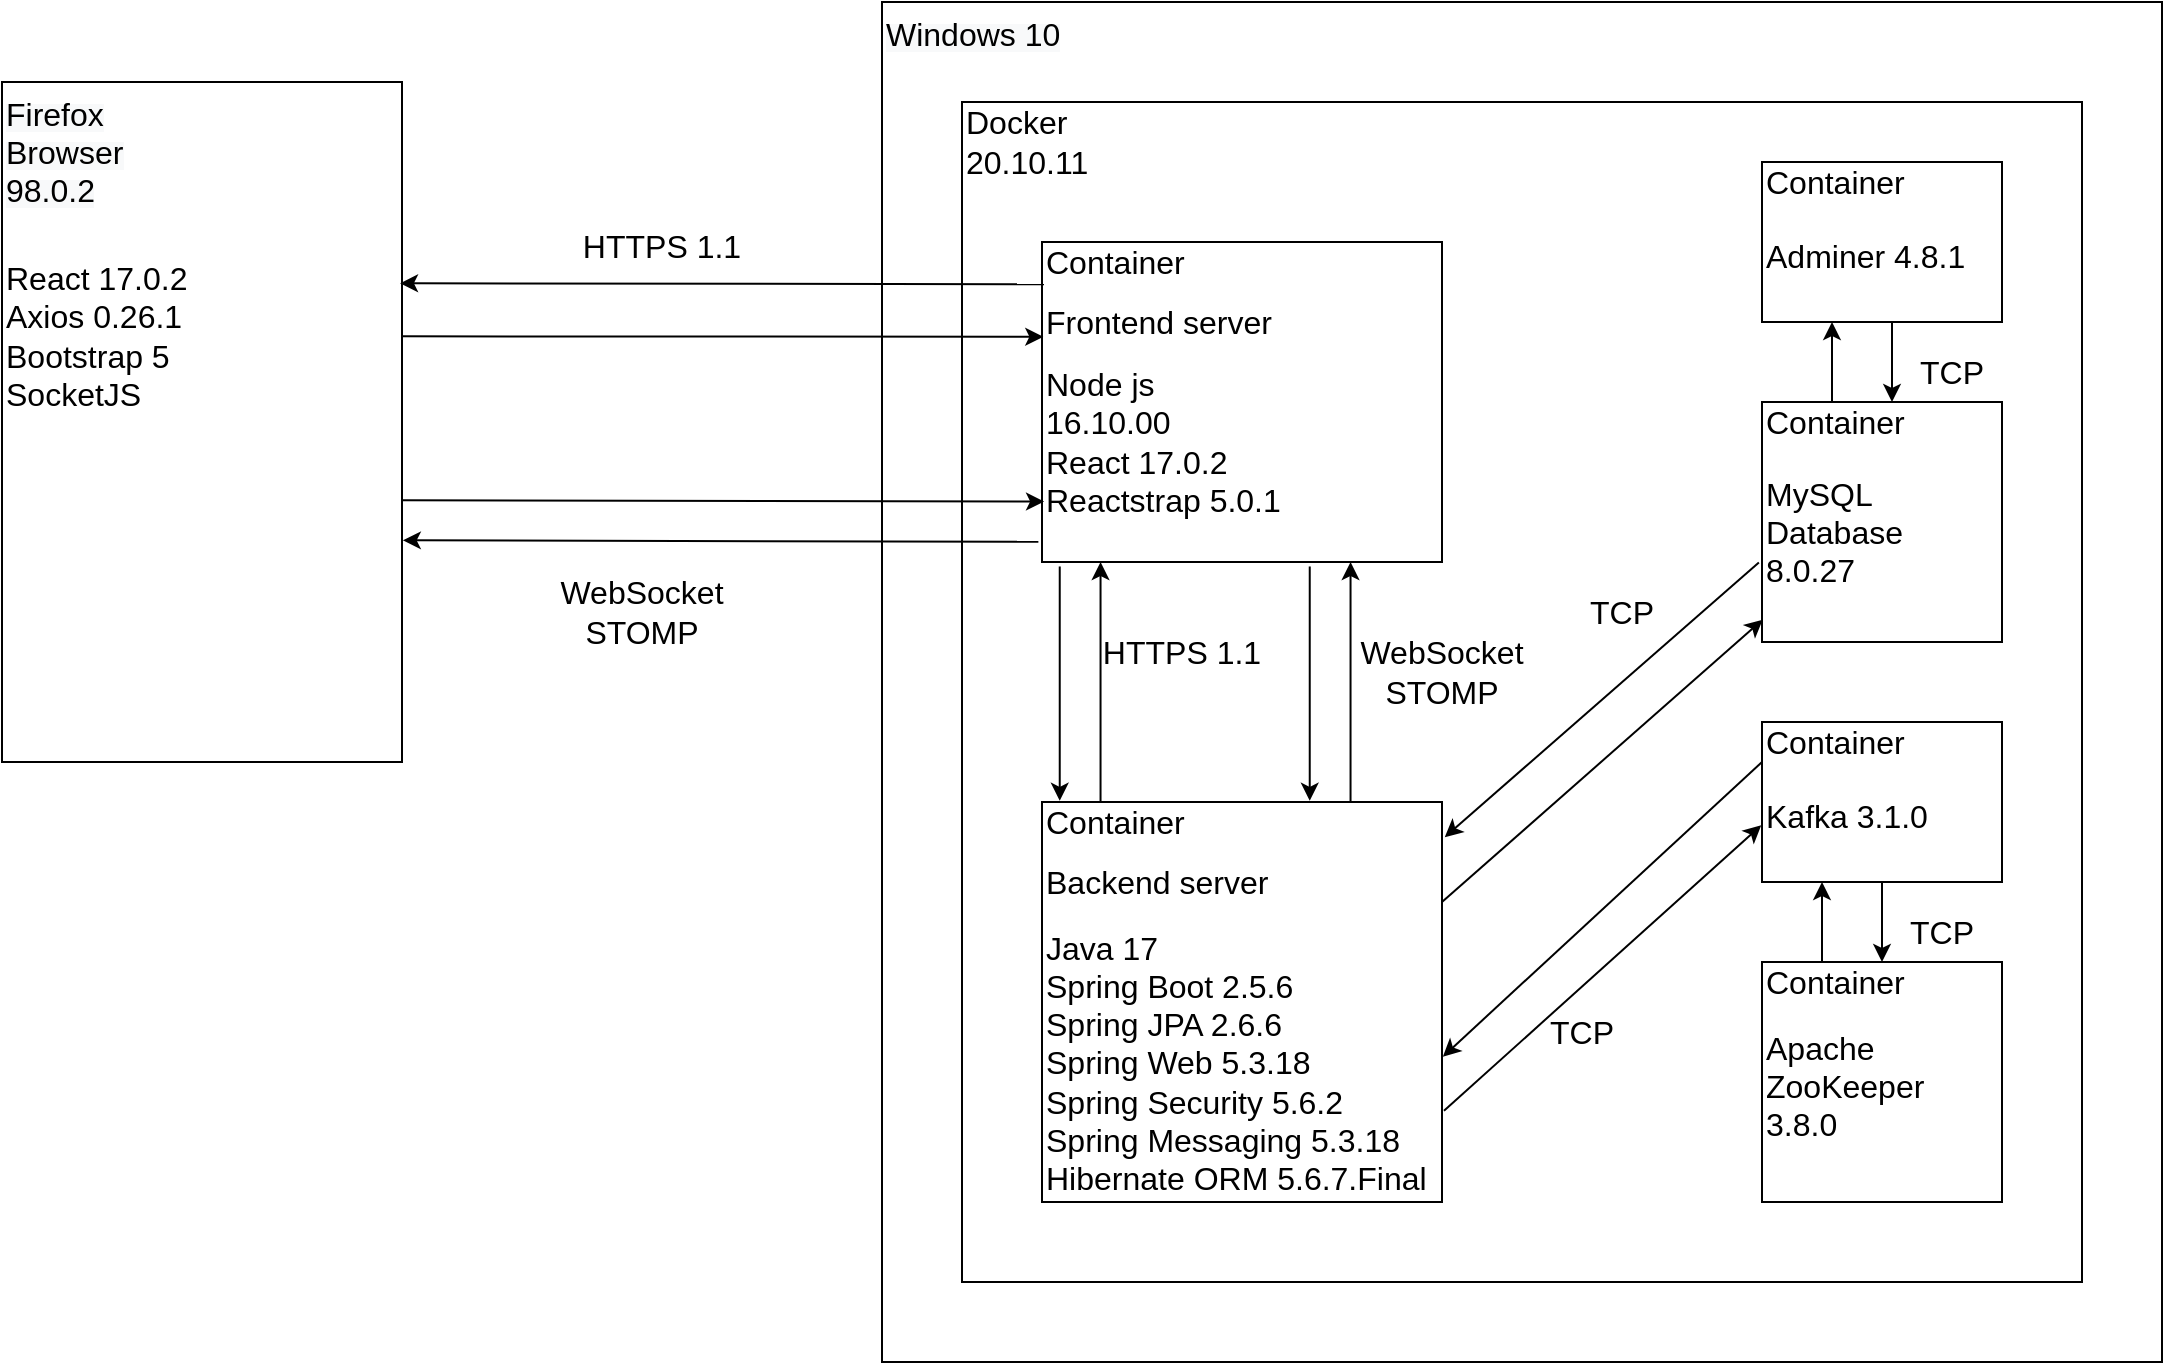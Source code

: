 <mxfile version="16.5.1" type="device"><diagram id="piEOCXZ5FP6PPpbHk0lZ" name="Страница 1"><mxGraphModel dx="1597" dy="998" grid="1" gridSize="10" guides="1" tooltips="1" connect="1" arrows="1" fold="1" page="1" pageScale="1" pageWidth="827" pageHeight="1169" math="0" shadow="0"><root><mxCell id="0"/><mxCell id="1" parent="0"/><mxCell id="cbDMgLZnDMAnIlFcy-Mq-5" value="" style="rounded=0;whiteSpace=wrap;html=1;fillColor=none;" vertex="1" parent="1"><mxGeometry x="440" y="40" width="640" height="680" as="geometry"/></mxCell><mxCell id="cbDMgLZnDMAnIlFcy-Mq-7" value="&lt;span style=&quot;color: rgb(0 , 0 , 0) ; font-family: &amp;#34;helvetica&amp;#34; ; font-style: normal ; font-weight: 400 ; letter-spacing: normal ; text-align: center ; text-indent: 0px ; text-transform: none ; word-spacing: 0px ; background-color: rgb(248 , 249 , 250) ; display: inline ; float: none&quot;&gt;&lt;font style=&quot;font-size: 16px&quot;&gt;Windows 10&lt;/font&gt;&lt;/span&gt;" style="text;whiteSpace=wrap;html=1;" vertex="1" parent="1"><mxGeometry x="440" y="40" width="213.867" height="42.778" as="geometry"/></mxCell><mxCell id="cbDMgLZnDMAnIlFcy-Mq-61" value="" style="rounded=0;whiteSpace=wrap;html=1;fillColor=none;" vertex="1" parent="1"><mxGeometry x="480" y="90" width="560" height="590" as="geometry"/></mxCell><mxCell id="cbDMgLZnDMAnIlFcy-Mq-62" value="&lt;font style=&quot;font-size: 16px&quot;&gt;Docker&lt;br&gt;20.10.11&lt;/font&gt;" style="text;html=1;align=left;verticalAlign=middle;resizable=0;points=[];autosize=1;strokeColor=none;fillColor=none;" vertex="1" parent="1"><mxGeometry x="480" y="90" width="80" height="40" as="geometry"/></mxCell><mxCell id="cbDMgLZnDMAnIlFcy-Mq-82" style="edgeStyle=orthogonalEdgeStyle;rounded=0;orthogonalLoop=1;jettySize=auto;html=1;exitX=0.398;exitY=1.014;exitDx=0;exitDy=0;fontSize=16;entryX=0.398;entryY=-0.003;entryDx=0;entryDy=0;entryPerimeter=0;exitPerimeter=0;" edge="1" parent="1"><mxGeometry relative="1" as="geometry"><mxPoint x="528.87" y="322.24" as="sourcePoint"/><mxPoint x="528.87" y="439.4" as="targetPoint"/></mxGeometry></mxCell><mxCell id="cbDMgLZnDMAnIlFcy-Mq-104" style="edgeStyle=none;rounded=0;orthogonalLoop=1;jettySize=auto;html=1;exitX=0.005;exitY=0.87;exitDx=0;exitDy=0;fontSize=16;startArrow=classic;startFill=1;endArrow=none;endFill=0;entryX=0.998;entryY=0.374;entryDx=0;entryDy=0;entryPerimeter=0;exitPerimeter=0;" edge="1" parent="1" source="cbDMgLZnDMAnIlFcy-Mq-32" target="cbDMgLZnDMAnIlFcy-Mq-4"><mxGeometry relative="1" as="geometry"/></mxCell><mxCell id="cbDMgLZnDMAnIlFcy-Mq-11" value="" style="rounded=0;whiteSpace=wrap;html=1;fillColor=none;" vertex="1" parent="1"><mxGeometry x="520" y="160" width="200" height="160" as="geometry"/></mxCell><mxCell id="cbDMgLZnDMAnIlFcy-Mq-13" value="&lt;font style=&quot;font-size: 16px&quot;&gt;Container&lt;/font&gt;" style="text;html=1;align=left;verticalAlign=middle;resizable=0;points=[];autosize=1;strokeColor=none;fillColor=none;" vertex="1" parent="1"><mxGeometry x="520" y="160" width="90" height="20" as="geometry"/></mxCell><mxCell id="cbDMgLZnDMAnIlFcy-Mq-32" value="&lt;font style=&quot;font-size: 16px&quot;&gt;Frontend server&lt;/font&gt;" style="text;html=1;align=left;verticalAlign=middle;resizable=0;points=[];autosize=1;strokeColor=none;fillColor=none;" vertex="1" parent="1"><mxGeometry x="520" y="190" width="130" height="20" as="geometry"/></mxCell><mxCell id="cbDMgLZnDMAnIlFcy-Mq-83" style="edgeStyle=orthogonalEdgeStyle;rounded=0;orthogonalLoop=1;jettySize=auto;html=1;exitX=0.5;exitY=0;exitDx=0;exitDy=0;fontSize=16;entryX=0.5;entryY=1;entryDx=0;entryDy=0;" edge="1" parent="1"><mxGeometry relative="1" as="geometry"><mxPoint x="549.27" y="440" as="sourcePoint"/><mxPoint x="549.27" y="320" as="targetPoint"/></mxGeometry></mxCell><mxCell id="cbDMgLZnDMAnIlFcy-Mq-18" value="&lt;font style=&quot;font-size: 16px&quot;&gt;Container&lt;/font&gt;" style="text;html=1;align=left;verticalAlign=middle;resizable=0;points=[];autosize=1;strokeColor=none;fillColor=none;" vertex="1" parent="1"><mxGeometry x="520" y="440" width="90" height="20" as="geometry"/></mxCell><mxCell id="cbDMgLZnDMAnIlFcy-Mq-39" value="&lt;font style=&quot;font-size: 16px&quot;&gt;Backend server&lt;/font&gt;" style="text;html=1;align=left;verticalAlign=middle;resizable=0;points=[];autosize=1;strokeColor=none;fillColor=none;" vertex="1" parent="1"><mxGeometry x="520" y="470" width="130" height="20" as="geometry"/></mxCell><mxCell id="cbDMgLZnDMAnIlFcy-Mq-26" value="" style="rounded=0;whiteSpace=wrap;html=1;fillColor=none;" vertex="1" parent="1"><mxGeometry x="880" y="240" width="120" height="120" as="geometry"/></mxCell><mxCell id="cbDMgLZnDMAnIlFcy-Mq-27" value="&lt;font style=&quot;font-size: 16px&quot;&gt;Container&lt;/font&gt;" style="text;html=1;align=left;verticalAlign=middle;resizable=0;points=[];autosize=1;strokeColor=none;fillColor=none;" vertex="1" parent="1"><mxGeometry x="880" y="240" width="90" height="20" as="geometry"/></mxCell><mxCell id="cbDMgLZnDMAnIlFcy-Mq-43" value="&lt;font style=&quot;font-size: 16px&quot;&gt;MySQL &lt;br&gt;Database&lt;br&gt;8.0.27&lt;/font&gt;" style="text;html=1;align=left;verticalAlign=middle;resizable=0;points=[];autosize=1;strokeColor=none;fillColor=none;" vertex="1" parent="1"><mxGeometry x="880" y="280" width="80" height="50" as="geometry"/></mxCell><mxCell id="cbDMgLZnDMAnIlFcy-Mq-20" value="" style="rounded=0;whiteSpace=wrap;html=1;fillColor=none;" vertex="1" parent="1"><mxGeometry x="880" y="520" width="120" height="120" as="geometry"/></mxCell><mxCell id="cbDMgLZnDMAnIlFcy-Mq-21" value="&lt;font style=&quot;font-size: 16px&quot;&gt;Container&lt;/font&gt;" style="text;html=1;align=left;verticalAlign=middle;resizable=0;points=[];autosize=1;strokeColor=none;fillColor=none;" vertex="1" parent="1"><mxGeometry x="880" y="520" width="90" height="20" as="geometry"/></mxCell><mxCell id="cbDMgLZnDMAnIlFcy-Mq-56" value="&lt;font style=&quot;font-size: 16px&quot;&gt;Apache &lt;br&gt;ZooKeeper&lt;br&gt;3.8.0&lt;/font&gt;" style="text;html=1;align=left;verticalAlign=middle;resizable=0;points=[];autosize=1;strokeColor=none;fillColor=none;" vertex="1" parent="1"><mxGeometry x="880" y="556.67" width="90" height="50" as="geometry"/></mxCell><mxCell id="cbDMgLZnDMAnIlFcy-Mq-72" value="&lt;div&gt;&lt;span&gt;Java 17&lt;br&gt;Spring Boot 2.5.6&lt;/span&gt;&lt;/div&gt;&lt;div&gt;&lt;span&gt;Spring JPA 2.6.6&lt;br&gt;Spring Web 5.3.18&lt;/span&gt;&lt;/div&gt;&lt;div&gt;&lt;span&gt;Spring Security 5.6.2&lt;/span&gt;&lt;/div&gt;&lt;div&gt;&lt;span&gt;Spring Messaging 5.3.18&lt;br&gt;Hibernate ORM 5.6.7.Final&lt;br&gt;&lt;br&gt;&lt;/span&gt;&lt;/div&gt;" style="text;html=1;align=left;verticalAlign=middle;resizable=0;points=[];autosize=1;strokeColor=none;fillColor=none;fontSize=16;" vertex="1" parent="1"><mxGeometry x="520" y="500" width="210" height="160" as="geometry"/></mxCell><mxCell id="cbDMgLZnDMAnIlFcy-Mq-24" value="&lt;font style=&quot;font-size: 16px&quot;&gt;Container&lt;/font&gt;" style="text;html=1;align=left;verticalAlign=middle;resizable=0;points=[];autosize=1;strokeColor=none;fillColor=none;" vertex="1" parent="1"><mxGeometry x="880" y="400" width="90" height="20" as="geometry"/></mxCell><mxCell id="cbDMgLZnDMAnIlFcy-Mq-47" value="&lt;font style=&quot;font-size: 16px&quot;&gt;Kafka 3.1.0&lt;/font&gt;" style="text;html=1;align=left;verticalAlign=middle;resizable=0;points=[];autosize=1;strokeColor=none;fillColor=none;" vertex="1" parent="1"><mxGeometry x="880" y="436.669" width="100" height="20" as="geometry"/></mxCell><mxCell id="cbDMgLZnDMAnIlFcy-Mq-29" value="" style="rounded=0;whiteSpace=wrap;html=1;fillColor=none;" vertex="1" parent="1"><mxGeometry x="880" y="120" width="120" height="80" as="geometry"/></mxCell><mxCell id="cbDMgLZnDMAnIlFcy-Mq-30" value="&lt;font style=&quot;font-size: 16px&quot;&gt;Container&lt;/font&gt;" style="text;html=1;align=left;verticalAlign=middle;resizable=0;points=[];autosize=1;strokeColor=none;fillColor=none;" vertex="1" parent="1"><mxGeometry x="880" y="120" width="90" height="20" as="geometry"/></mxCell><mxCell id="cbDMgLZnDMAnIlFcy-Mq-49" value="&lt;font style=&quot;font-size: 16px&quot;&gt;Adminer 4.8.1&lt;/font&gt;" style="text;html=1;align=left;verticalAlign=middle;resizable=0;points=[];autosize=1;strokeColor=none;fillColor=none;" vertex="1" parent="1"><mxGeometry x="880" y="156.666" width="120" height="20" as="geometry"/></mxCell><mxCell id="cbDMgLZnDMAnIlFcy-Mq-78" value="Node js&lt;br&gt;16.10.00&lt;br&gt;&lt;span&gt;React 17.0.2&lt;br&gt;&lt;div&gt;&lt;span&gt;Reactstrap 5.0.1&lt;/span&gt;&lt;/div&gt;&lt;/span&gt;" style="text;html=1;align=left;verticalAlign=middle;resizable=0;points=[];autosize=1;strokeColor=none;fillColor=none;fontSize=16;" vertex="1" parent="1"><mxGeometry x="520" y="220" width="130" height="80" as="geometry"/></mxCell><mxCell id="cbDMgLZnDMAnIlFcy-Mq-84" value="HTTPS 1.1" style="text;html=1;strokeColor=none;fillColor=none;align=center;verticalAlign=middle;whiteSpace=wrap;rounded=0;fontSize=16;" vertex="1" parent="1"><mxGeometry x="540" y="350" width="100" height="30" as="geometry"/></mxCell><mxCell id="cbDMgLZnDMAnIlFcy-Mq-85" style="rounded=0;orthogonalLoop=1;jettySize=auto;html=1;exitX=0;exitY=0.25;exitDx=0;exitDy=0;fontSize=16;entryX=1.002;entryY=0.637;entryDx=0;entryDy=0;entryPerimeter=0;" edge="1" parent="1" source="cbDMgLZnDMAnIlFcy-Mq-23" target="cbDMgLZnDMAnIlFcy-Mq-17"><mxGeometry relative="1" as="geometry"/></mxCell><mxCell id="cbDMgLZnDMAnIlFcy-Mq-88" style="edgeStyle=none;rounded=0;orthogonalLoop=1;jettySize=auto;html=1;exitX=0.25;exitY=1;exitDx=0;exitDy=0;fontSize=16;startArrow=classic;startFill=1;endArrow=none;endFill=0;entryX=0.25;entryY=0;entryDx=0;entryDy=0;" edge="1" parent="1" source="cbDMgLZnDMAnIlFcy-Mq-23" target="cbDMgLZnDMAnIlFcy-Mq-20"><mxGeometry relative="1" as="geometry"/></mxCell><mxCell id="cbDMgLZnDMAnIlFcy-Mq-23" value="" style="rounded=0;whiteSpace=wrap;html=1;fillColor=none;" vertex="1" parent="1"><mxGeometry x="880" y="400" width="120" height="80" as="geometry"/></mxCell><mxCell id="cbDMgLZnDMAnIlFcy-Mq-101" style="edgeStyle=none;rounded=0;orthogonalLoop=1;jettySize=auto;html=1;exitX=0.008;exitY=0.872;exitDx=0;exitDy=0;entryX=1.002;entryY=0.615;entryDx=0;entryDy=0;entryPerimeter=0;fontSize=16;startArrow=classic;startFill=1;endArrow=none;endFill=0;exitPerimeter=0;" edge="1" parent="1" source="cbDMgLZnDMAnIlFcy-Mq-78" target="cbDMgLZnDMAnIlFcy-Mq-4"><mxGeometry relative="1" as="geometry"/></mxCell><mxCell id="cbDMgLZnDMAnIlFcy-Mq-17" value="" style="rounded=0;whiteSpace=wrap;html=1;fillColor=none;" vertex="1" parent="1"><mxGeometry x="520" y="440" width="200" height="200" as="geometry"/></mxCell><mxCell id="cbDMgLZnDMAnIlFcy-Mq-86" style="rounded=0;orthogonalLoop=1;jettySize=auto;html=1;exitX=-0.003;exitY=0.645;exitDx=0;exitDy=0;fontSize=16;entryX=1.005;entryY=0.772;entryDx=0;entryDy=0;entryPerimeter=0;startArrow=classic;startFill=1;endArrow=none;endFill=0;exitPerimeter=0;" edge="1" parent="1" source="cbDMgLZnDMAnIlFcy-Mq-23" target="cbDMgLZnDMAnIlFcy-Mq-17"><mxGeometry relative="1" as="geometry"><mxPoint x="890" y="430" as="sourcePoint"/><mxPoint x="730" y="500" as="targetPoint"/></mxGeometry></mxCell><mxCell id="cbDMgLZnDMAnIlFcy-Mq-87" value="TCP" style="text;html=1;strokeColor=none;fillColor=none;align=center;verticalAlign=middle;whiteSpace=wrap;rounded=0;fontSize=16;" vertex="1" parent="1"><mxGeometry x="740" y="540" width="100" height="30" as="geometry"/></mxCell><mxCell id="cbDMgLZnDMAnIlFcy-Mq-89" style="edgeStyle=none;rounded=0;orthogonalLoop=1;jettySize=auto;html=1;exitX=0.5;exitY=0;exitDx=0;exitDy=0;fontSize=16;startArrow=classic;startFill=1;endArrow=none;endFill=0;entryX=0.5;entryY=1;entryDx=0;entryDy=0;" edge="1" parent="1" source="cbDMgLZnDMAnIlFcy-Mq-20" target="cbDMgLZnDMAnIlFcy-Mq-23"><mxGeometry relative="1" as="geometry"><mxPoint x="920.0" y="490" as="sourcePoint"/><mxPoint x="920.0" y="530" as="targetPoint"/></mxGeometry></mxCell><mxCell id="cbDMgLZnDMAnIlFcy-Mq-90" value="TCP" style="text;html=1;strokeColor=none;fillColor=none;align=center;verticalAlign=middle;whiteSpace=wrap;rounded=0;fontSize=16;" vertex="1" parent="1"><mxGeometry x="920" y="490" width="100" height="30" as="geometry"/></mxCell><mxCell id="cbDMgLZnDMAnIlFcy-Mq-91" style="edgeStyle=none;rounded=0;orthogonalLoop=1;jettySize=auto;html=1;exitX=0.25;exitY=1;exitDx=0;exitDy=0;fontSize=16;startArrow=classic;startFill=1;endArrow=none;endFill=0;entryX=0.25;entryY=0;entryDx=0;entryDy=0;" edge="1" parent="1"><mxGeometry relative="1" as="geometry"><mxPoint x="915" y="200" as="sourcePoint"/><mxPoint x="915" y="240" as="targetPoint"/></mxGeometry></mxCell><mxCell id="cbDMgLZnDMAnIlFcy-Mq-92" style="edgeStyle=none;rounded=0;orthogonalLoop=1;jettySize=auto;html=1;exitX=0.5;exitY=0;exitDx=0;exitDy=0;fontSize=16;startArrow=classic;startFill=1;endArrow=none;endFill=0;entryX=0.5;entryY=1;entryDx=0;entryDy=0;" edge="1" parent="1"><mxGeometry relative="1" as="geometry"><mxPoint x="945" y="240" as="sourcePoint"/><mxPoint x="945" y="200" as="targetPoint"/></mxGeometry></mxCell><mxCell id="cbDMgLZnDMAnIlFcy-Mq-93" value="TCP" style="text;html=1;strokeColor=none;fillColor=none;align=center;verticalAlign=middle;whiteSpace=wrap;rounded=0;fontSize=16;" vertex="1" parent="1"><mxGeometry x="925" y="210" width="100" height="30" as="geometry"/></mxCell><mxCell id="cbDMgLZnDMAnIlFcy-Mq-95" style="rounded=0;orthogonalLoop=1;jettySize=auto;html=1;exitX=-0.013;exitY=0.669;exitDx=0;exitDy=0;fontSize=16;entryX=1.007;entryY=0.088;entryDx=0;entryDy=0;entryPerimeter=0;exitPerimeter=0;" edge="1" parent="1" source="cbDMgLZnDMAnIlFcy-Mq-26" target="cbDMgLZnDMAnIlFcy-Mq-17"><mxGeometry relative="1" as="geometry"><mxPoint x="880" y="330" as="sourcePoint"/><mxPoint x="720" y="400" as="targetPoint"/></mxGeometry></mxCell><mxCell id="cbDMgLZnDMAnIlFcy-Mq-96" style="rounded=0;orthogonalLoop=1;jettySize=auto;html=1;exitX=0.003;exitY=0.907;exitDx=0;exitDy=0;fontSize=16;entryX=1;entryY=0.25;entryDx=0;entryDy=0;startArrow=classic;startFill=1;endArrow=none;endFill=0;exitPerimeter=0;" edge="1" parent="1" source="cbDMgLZnDMAnIlFcy-Mq-26" target="cbDMgLZnDMAnIlFcy-Mq-17"><mxGeometry relative="1" as="geometry"><mxPoint x="880" y="350" as="sourcePoint"/><mxPoint x="720" y="419.2" as="targetPoint"/></mxGeometry></mxCell><mxCell id="cbDMgLZnDMAnIlFcy-Mq-97" value="TCP" style="text;html=1;strokeColor=none;fillColor=none;align=center;verticalAlign=middle;whiteSpace=wrap;rounded=0;fontSize=16;" vertex="1" parent="1"><mxGeometry x="760" y="330" width="100" height="30" as="geometry"/></mxCell><mxCell id="cbDMgLZnDMAnIlFcy-Mq-100" style="edgeStyle=none;rounded=0;orthogonalLoop=1;jettySize=auto;html=1;exitX=1.002;exitY=0.674;exitDx=0;exitDy=0;entryX=-0.009;entryY=0.937;entryDx=0;entryDy=0;fontSize=16;startArrow=classic;startFill=1;endArrow=none;endFill=0;exitPerimeter=0;entryPerimeter=0;" edge="1" parent="1" source="cbDMgLZnDMAnIlFcy-Mq-4" target="cbDMgLZnDMAnIlFcy-Mq-11"><mxGeometry relative="1" as="geometry"/></mxCell><mxCell id="cbDMgLZnDMAnIlFcy-Mq-103" style="edgeStyle=none;rounded=0;orthogonalLoop=1;jettySize=auto;html=1;exitX=0.995;exitY=0.296;exitDx=0;exitDy=0;entryX=0.005;entryY=0.132;entryDx=0;entryDy=0;entryPerimeter=0;fontSize=16;startArrow=classic;startFill=1;endArrow=none;endFill=0;exitPerimeter=0;" edge="1" parent="1" source="cbDMgLZnDMAnIlFcy-Mq-4" target="cbDMgLZnDMAnIlFcy-Mq-11"><mxGeometry relative="1" as="geometry"/></mxCell><mxCell id="cbDMgLZnDMAnIlFcy-Mq-4" value="" style="rounded=0;whiteSpace=wrap;html=1;fillColor=none;" vertex="1" parent="1"><mxGeometry y="80" width="200" height="340" as="geometry"/></mxCell><mxCell id="cbDMgLZnDMAnIlFcy-Mq-6" value="&lt;span style=&quot;color: rgb(0 , 0 , 0) ; font-family: &amp;#34;helvetica&amp;#34; ; font-style: normal ; font-weight: 400 ; letter-spacing: normal ; text-align: center ; text-indent: 0px ; text-transform: none ; word-spacing: 0px ; background-color: rgb(248 , 249 , 250) ; display: inline ; float: none&quot;&gt;&lt;font style=&quot;font-size: 16px&quot;&gt;Firefox Browser 98.0.2&lt;/font&gt;&lt;/span&gt;" style="text;whiteSpace=wrap;html=1;" vertex="1" parent="1"><mxGeometry y="80" width="75" height="40" as="geometry"/></mxCell><mxCell id="cbDMgLZnDMAnIlFcy-Mq-99" value="React 17.0.2&lt;br&gt;Axios 0.26.1&lt;br&gt;Bootstrap 5&lt;br&gt;SocketJS&lt;span&gt;&#9;&lt;/span&gt;" style="text;html=1;align=left;verticalAlign=middle;resizable=0;points=[];autosize=1;strokeColor=none;fillColor=none;fontSize=16;" vertex="1" parent="1"><mxGeometry y="166.67" width="110" height="80" as="geometry"/></mxCell><mxCell id="cbDMgLZnDMAnIlFcy-Mq-102" value="WebSocket&lt;br&gt;STOMP" style="text;html=1;strokeColor=none;fillColor=none;align=center;verticalAlign=middle;whiteSpace=wrap;rounded=0;fontSize=16;" vertex="1" parent="1"><mxGeometry x="270" y="330" width="100" height="30" as="geometry"/></mxCell><mxCell id="cbDMgLZnDMAnIlFcy-Mq-105" value="HTTPS 1.1" style="text;html=1;strokeColor=none;fillColor=none;align=center;verticalAlign=middle;whiteSpace=wrap;rounded=0;fontSize=16;" vertex="1" parent="1"><mxGeometry x="280" y="146.67" width="100" height="30" as="geometry"/></mxCell><mxCell id="cbDMgLZnDMAnIlFcy-Mq-106" style="edgeStyle=orthogonalEdgeStyle;rounded=0;orthogonalLoop=1;jettySize=auto;html=1;exitX=0.398;exitY=1.014;exitDx=0;exitDy=0;fontSize=16;entryX=0.398;entryY=-0.003;entryDx=0;entryDy=0;entryPerimeter=0;exitPerimeter=0;" edge="1" parent="1"><mxGeometry relative="1" as="geometry"><mxPoint x="653.87" y="322.24" as="sourcePoint"/><mxPoint x="653.87" y="439.4" as="targetPoint"/></mxGeometry></mxCell><mxCell id="cbDMgLZnDMAnIlFcy-Mq-107" style="edgeStyle=orthogonalEdgeStyle;rounded=0;orthogonalLoop=1;jettySize=auto;html=1;exitX=0.5;exitY=0;exitDx=0;exitDy=0;fontSize=16;entryX=0.5;entryY=1;entryDx=0;entryDy=0;" edge="1" parent="1"><mxGeometry relative="1" as="geometry"><mxPoint x="674.27" y="440" as="sourcePoint"/><mxPoint x="674.27" y="320" as="targetPoint"/></mxGeometry></mxCell><mxCell id="cbDMgLZnDMAnIlFcy-Mq-108" value="WebSocket&lt;br&gt;STOMP" style="text;html=1;strokeColor=none;fillColor=none;align=center;verticalAlign=middle;whiteSpace=wrap;rounded=0;fontSize=16;" vertex="1" parent="1"><mxGeometry x="670" y="360" width="100" height="30" as="geometry"/></mxCell></root></mxGraphModel></diagram></mxfile>